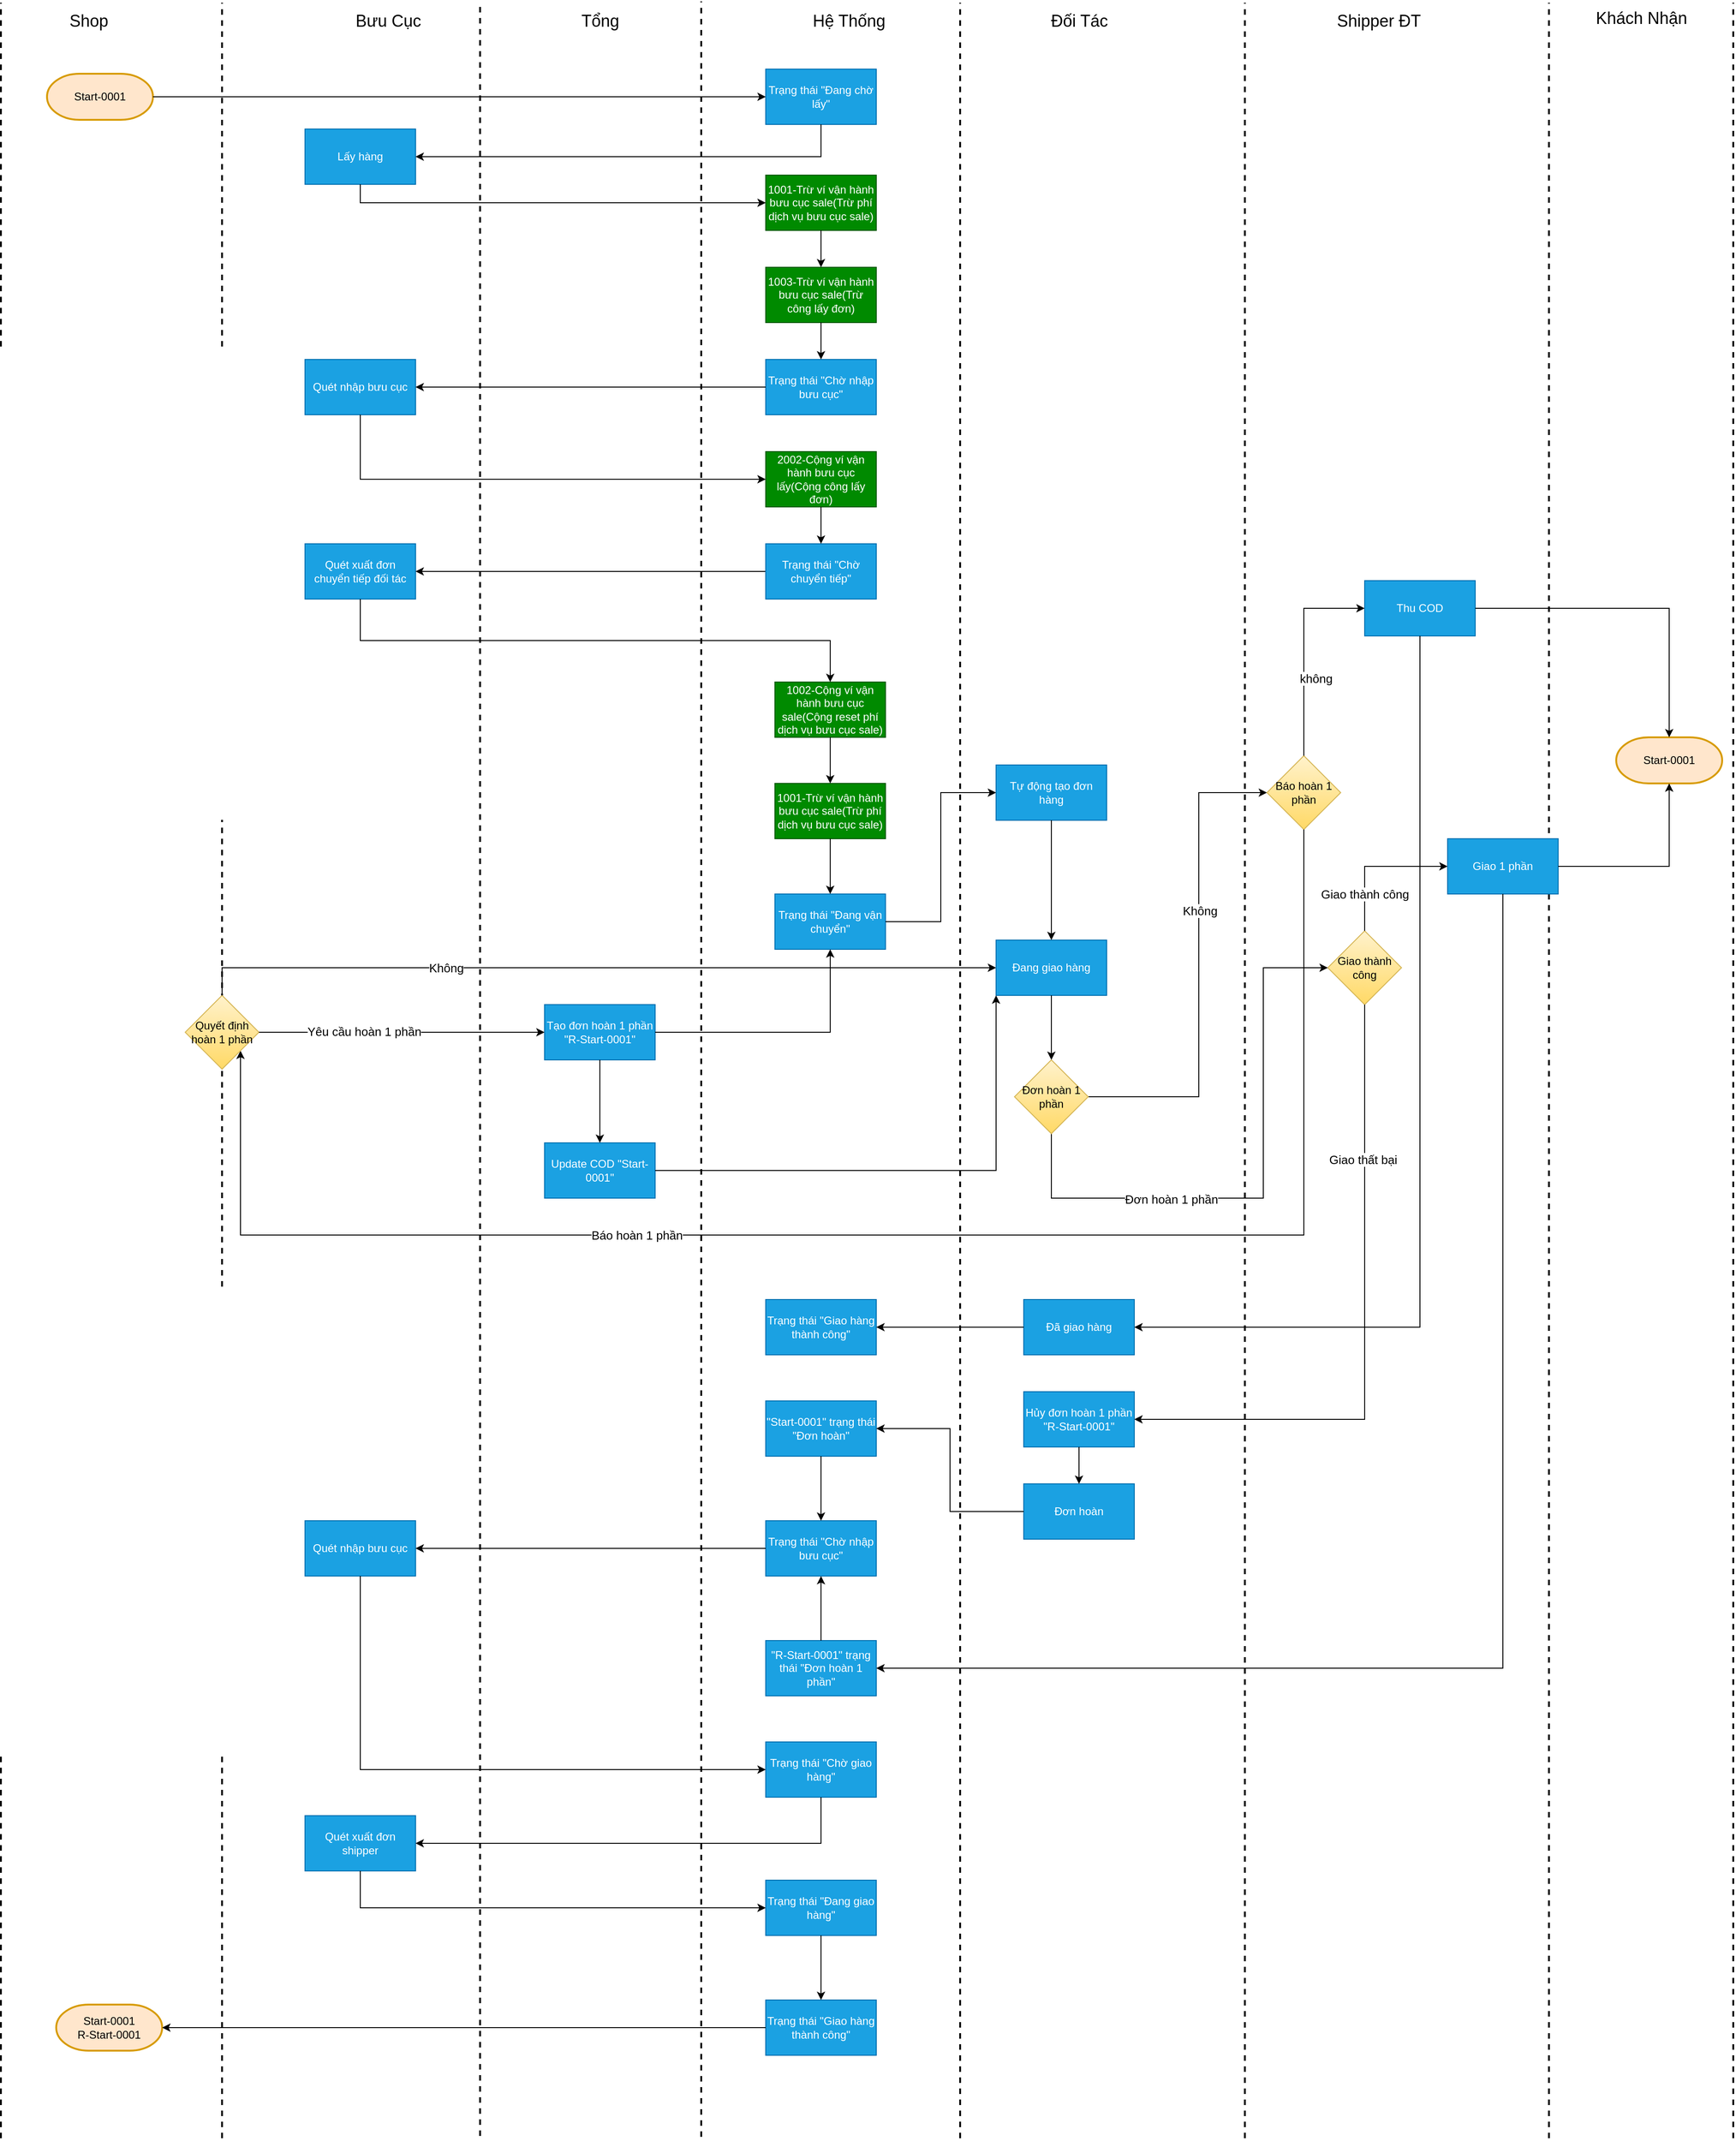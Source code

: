 <mxfile version="22.0.2" type="device">
  <diagram id="vsvYQdFWJ4DdqGJXs5j1" name="Trang-1">
    <mxGraphModel dx="1276" dy="606" grid="1" gridSize="10" guides="1" tooltips="1" connect="1" arrows="1" fold="1" page="1" pageScale="1" pageWidth="827" pageHeight="1169" math="0" shadow="0">
      <root>
        <mxCell id="0" />
        <mxCell id="1" parent="0" />
        <mxCell id="6ZxEwk8CFZcRqp-UA7ZT-1" value="&lt;font style=&quot;font-size: 18px;&quot;&gt;Khách Nhận&lt;/font&gt;" style="text;html=1;align=center;verticalAlign=middle;resizable=0;points=[];autosize=1;strokeColor=none;fillColor=none;" parent="1" vertex="1">
          <mxGeometry x="1920" width="120" height="40" as="geometry" />
        </mxCell>
        <mxCell id="6ZxEwk8CFZcRqp-UA7ZT-2" value="" style="endArrow=none;dashed=1;html=1;rounded=0;strokeWidth=2;" parent="1" edge="1">
          <mxGeometry width="50" height="50" relative="1" as="geometry">
            <mxPoint x="200" y="2320" as="sourcePoint" />
            <mxPoint x="200" y="3" as="targetPoint" />
          </mxGeometry>
        </mxCell>
        <mxCell id="6ZxEwk8CFZcRqp-UA7ZT-3" value="&lt;font style=&quot;font-size: 18px;&quot;&gt;Shop&lt;/font&gt;" style="text;html=1;align=center;verticalAlign=middle;resizable=0;points=[];autosize=1;strokeColor=none;fillColor=none;" parent="1" vertex="1">
          <mxGeometry x="260" y="3" width="70" height="40" as="geometry" />
        </mxCell>
        <mxCell id="6ZxEwk8CFZcRqp-UA7ZT-4" value="" style="endArrow=none;dashed=1;html=1;rounded=0;strokeWidth=2;" parent="1" edge="1">
          <mxGeometry width="50" height="50" relative="1" as="geometry">
            <mxPoint x="440" y="2320" as="sourcePoint" />
            <mxPoint x="440" y="3" as="targetPoint" />
          </mxGeometry>
        </mxCell>
        <mxCell id="6ZxEwk8CFZcRqp-UA7ZT-5" value="&lt;font style=&quot;font-size: 18px;&quot;&gt;Shipper ĐT&lt;/font&gt;" style="text;html=1;align=center;verticalAlign=middle;resizable=0;points=[];autosize=1;strokeColor=none;fillColor=none;" parent="1" vertex="1">
          <mxGeometry x="1640" y="3" width="110" height="40" as="geometry" />
        </mxCell>
        <mxCell id="6ZxEwk8CFZcRqp-UA7ZT-6" value="" style="endArrow=none;dashed=1;html=1;rounded=0;strokeWidth=2;" parent="1" edge="1">
          <mxGeometry width="50" height="50" relative="1" as="geometry">
            <mxPoint x="720" y="2317.5" as="sourcePoint" />
            <mxPoint x="720" y="2.5" as="targetPoint" />
          </mxGeometry>
        </mxCell>
        <mxCell id="6ZxEwk8CFZcRqp-UA7ZT-7" value="&lt;font style=&quot;font-size: 18px;&quot;&gt;Đối Tác&lt;/font&gt;" style="text;html=1;align=center;verticalAlign=middle;resizable=0;points=[];autosize=1;strokeColor=none;fillColor=none;" parent="1" vertex="1">
          <mxGeometry x="1325" y="3" width="90" height="40" as="geometry" />
        </mxCell>
        <mxCell id="6ZxEwk8CFZcRqp-UA7ZT-8" value="" style="endArrow=none;dashed=1;html=1;rounded=0;strokeWidth=2;" parent="1" edge="1">
          <mxGeometry width="50" height="50" relative="1" as="geometry">
            <mxPoint x="960" y="2318.5" as="sourcePoint" />
            <mxPoint x="960" y="1.5" as="targetPoint" />
          </mxGeometry>
        </mxCell>
        <mxCell id="6ZxEwk8CFZcRqp-UA7ZT-9" value="&lt;font style=&quot;font-size: 18px;&quot;&gt;Hệ Thống&lt;/font&gt;" style="text;html=1;align=center;verticalAlign=middle;resizable=0;points=[];autosize=1;strokeColor=none;fillColor=none;" parent="1" vertex="1">
          <mxGeometry x="1070" y="3" width="100" height="40" as="geometry" />
        </mxCell>
        <mxCell id="6ZxEwk8CFZcRqp-UA7ZT-10" value="" style="endArrow=none;dashed=1;html=1;rounded=0;strokeWidth=2;" parent="1" edge="1">
          <mxGeometry width="50" height="50" relative="1" as="geometry">
            <mxPoint x="1241" y="2320" as="sourcePoint" />
            <mxPoint x="1241" y="3" as="targetPoint" />
          </mxGeometry>
        </mxCell>
        <mxCell id="6ZxEwk8CFZcRqp-UA7ZT-11" value="&lt;font style=&quot;font-size: 18px;&quot;&gt;Tổng&lt;/font&gt;" style="text;html=1;align=center;verticalAlign=middle;resizable=0;points=[];autosize=1;strokeColor=none;fillColor=none;" parent="1" vertex="1">
          <mxGeometry x="820" y="3" width="60" height="40" as="geometry" />
        </mxCell>
        <mxCell id="6ZxEwk8CFZcRqp-UA7ZT-12" value="" style="endArrow=none;dashed=1;html=1;rounded=0;strokeWidth=2;" parent="1" edge="1">
          <mxGeometry width="50" height="50" relative="1" as="geometry">
            <mxPoint x="1550" y="2320" as="sourcePoint" />
            <mxPoint x="1550" y="3" as="targetPoint" />
          </mxGeometry>
        </mxCell>
        <mxCell id="6ZxEwk8CFZcRqp-UA7ZT-13" value="&lt;font style=&quot;font-size: 18px;&quot;&gt;Bưu Cục&lt;/font&gt;" style="text;html=1;align=center;verticalAlign=middle;resizable=0;points=[];autosize=1;strokeColor=none;fillColor=none;" parent="1" vertex="1">
          <mxGeometry x="575" y="3" width="90" height="40" as="geometry" />
        </mxCell>
        <mxCell id="6ZxEwk8CFZcRqp-UA7ZT-20" value="Start-0001" style="strokeWidth=2;html=1;shape=mxgraph.flowchart.terminator;whiteSpace=wrap;fillColor=#ffe6cc;strokeColor=#d79b00;" parent="1" vertex="1">
          <mxGeometry x="250" y="80" width="115" height="50" as="geometry" />
        </mxCell>
        <mxCell id="6ZxEwk8CFZcRqp-UA7ZT-22" value="Trạng thái &quot;Đang chờ lấy&quot;" style="rounded=0;whiteSpace=wrap;html=1;fillColor=#1ba1e2;fontColor=#ffffff;strokeColor=#006EAF;" parent="1" vertex="1">
          <mxGeometry x="1030" y="75" width="120" height="60" as="geometry" />
        </mxCell>
        <mxCell id="6ZxEwk8CFZcRqp-UA7ZT-23" value="" style="endArrow=classic;html=1;rounded=0;exitX=1;exitY=0.5;exitDx=0;exitDy=0;exitPerimeter=0;entryX=0;entryY=0.5;entryDx=0;entryDy=0;" parent="1" source="6ZxEwk8CFZcRqp-UA7ZT-20" target="6ZxEwk8CFZcRqp-UA7ZT-22" edge="1">
          <mxGeometry width="50" height="50" relative="1" as="geometry">
            <mxPoint x="700" y="240" as="sourcePoint" />
            <mxPoint x="1170" y="100" as="targetPoint" />
          </mxGeometry>
        </mxCell>
        <mxCell id="6ZxEwk8CFZcRqp-UA7ZT-24" value="Lấy hàng" style="rounded=0;whiteSpace=wrap;html=1;fillColor=#1ba1e2;fontColor=#ffffff;strokeColor=#006EAF;" parent="1" vertex="1">
          <mxGeometry x="530" y="140" width="120" height="60" as="geometry" />
        </mxCell>
        <mxCell id="6ZxEwk8CFZcRqp-UA7ZT-25" value="" style="endArrow=classic;html=1;rounded=0;exitX=0.5;exitY=1;exitDx=0;exitDy=0;entryX=1;entryY=0.5;entryDx=0;entryDy=0;edgeStyle=orthogonalEdgeStyle;" parent="1" source="6ZxEwk8CFZcRqp-UA7ZT-22" target="6ZxEwk8CFZcRqp-UA7ZT-24" edge="1">
          <mxGeometry width="50" height="50" relative="1" as="geometry">
            <mxPoint x="1400" y="240" as="sourcePoint" />
            <mxPoint x="1450" y="190" as="targetPoint" />
          </mxGeometry>
        </mxCell>
        <mxCell id="6ZxEwk8CFZcRqp-UA7ZT-26" value="1001-Trừ ví vận hành bưu cục sale(Trừ phí dịch vụ bưu cục sale)" style="rounded=0;whiteSpace=wrap;html=1;fillColor=#008a00;strokeColor=#005700;fontColor=#ffffff;" parent="1" vertex="1">
          <mxGeometry x="1030" y="190" width="120" height="60" as="geometry" />
        </mxCell>
        <mxCell id="6ZxEwk8CFZcRqp-UA7ZT-27" value="" style="endArrow=classic;html=1;rounded=0;entryX=0;entryY=0.5;entryDx=0;entryDy=0;exitX=0.5;exitY=1;exitDx=0;exitDy=0;edgeStyle=orthogonalEdgeStyle;" parent="1" source="6ZxEwk8CFZcRqp-UA7ZT-24" target="6ZxEwk8CFZcRqp-UA7ZT-26" edge="1">
          <mxGeometry width="50" height="50" relative="1" as="geometry">
            <mxPoint x="1700" y="150" as="sourcePoint" />
            <mxPoint x="1750" y="100" as="targetPoint" />
            <Array as="points">
              <mxPoint x="590" y="220" />
            </Array>
          </mxGeometry>
        </mxCell>
        <mxCell id="6ZxEwk8CFZcRqp-UA7ZT-28" value="1003-Trừ ví vận hành bưu cục sale(Trừ công lấy đơn)" style="rounded=0;whiteSpace=wrap;html=1;fillColor=#008a00;strokeColor=#005700;fontColor=#ffffff;" parent="1" vertex="1">
          <mxGeometry x="1030" y="290" width="120" height="60" as="geometry" />
        </mxCell>
        <mxCell id="6ZxEwk8CFZcRqp-UA7ZT-29" value="" style="endArrow=classic;html=1;rounded=0;entryX=0.5;entryY=0;entryDx=0;entryDy=0;exitX=0.5;exitY=1;exitDx=0;exitDy=0;" parent="1" source="6ZxEwk8CFZcRqp-UA7ZT-26" target="6ZxEwk8CFZcRqp-UA7ZT-28" edge="1">
          <mxGeometry width="50" height="50" relative="1" as="geometry">
            <mxPoint x="1700" y="250" as="sourcePoint" />
            <mxPoint x="1750" y="200" as="targetPoint" />
          </mxGeometry>
        </mxCell>
        <mxCell id="6ZxEwk8CFZcRqp-UA7ZT-30" value="Trạng thái &quot;Chờ nhập bưu cục&quot;" style="rounded=0;whiteSpace=wrap;html=1;fillColor=#1ba1e2;fontColor=#ffffff;strokeColor=#006EAF;" parent="1" vertex="1">
          <mxGeometry x="1030" y="390" width="120" height="60" as="geometry" />
        </mxCell>
        <mxCell id="6ZxEwk8CFZcRqp-UA7ZT-31" value="" style="endArrow=classic;html=1;rounded=0;exitX=0.5;exitY=1;exitDx=0;exitDy=0;entryX=0.5;entryY=0;entryDx=0;entryDy=0;" parent="1" source="6ZxEwk8CFZcRqp-UA7ZT-28" target="6ZxEwk8CFZcRqp-UA7ZT-30" edge="1">
          <mxGeometry width="50" height="50" relative="1" as="geometry">
            <mxPoint x="1500" y="250" as="sourcePoint" />
            <mxPoint x="1550" y="200" as="targetPoint" />
          </mxGeometry>
        </mxCell>
        <mxCell id="6ZxEwk8CFZcRqp-UA7ZT-32" value="Quét nhập bưu cục" style="rounded=0;whiteSpace=wrap;html=1;fillColor=#1ba1e2;fontColor=#ffffff;strokeColor=#006EAF;" parent="1" vertex="1">
          <mxGeometry x="530" y="390" width="120" height="60" as="geometry" />
        </mxCell>
        <mxCell id="6ZxEwk8CFZcRqp-UA7ZT-33" value="" style="endArrow=classic;html=1;rounded=0;entryX=1;entryY=0.5;entryDx=0;entryDy=0;exitX=0;exitY=0.5;exitDx=0;exitDy=0;" parent="1" source="6ZxEwk8CFZcRqp-UA7ZT-30" target="6ZxEwk8CFZcRqp-UA7ZT-32" edge="1">
          <mxGeometry width="50" height="50" relative="1" as="geometry">
            <mxPoint x="1200" y="420" as="sourcePoint" />
            <mxPoint x="1550" y="300" as="targetPoint" />
          </mxGeometry>
        </mxCell>
        <mxCell id="6ZxEwk8CFZcRqp-UA7ZT-34" value="2002-Cộng ví vận hành bưu cục lấy(Cộng công lấy đơn)" style="rounded=0;whiteSpace=wrap;html=1;fillColor=#008a00;strokeColor=#005700;fontColor=#ffffff;" parent="1" vertex="1">
          <mxGeometry x="1030" y="490" width="120" height="60" as="geometry" />
        </mxCell>
        <mxCell id="6ZxEwk8CFZcRqp-UA7ZT-35" value="" style="endArrow=classic;html=1;rounded=0;exitX=0.5;exitY=1;exitDx=0;exitDy=0;entryX=0;entryY=0.5;entryDx=0;entryDy=0;edgeStyle=orthogonalEdgeStyle;" parent="1" source="6ZxEwk8CFZcRqp-UA7ZT-32" target="6ZxEwk8CFZcRqp-UA7ZT-34" edge="1">
          <mxGeometry width="50" height="50" relative="1" as="geometry">
            <mxPoint x="1500" y="550" as="sourcePoint" />
            <mxPoint x="1550" y="500" as="targetPoint" />
          </mxGeometry>
        </mxCell>
        <mxCell id="6ZxEwk8CFZcRqp-UA7ZT-36" value="Quét xuất đơn chuyển tiếp đối tác" style="rounded=0;whiteSpace=wrap;html=1;fillColor=#1ba1e2;fontColor=#ffffff;strokeColor=#006EAF;" parent="1" vertex="1">
          <mxGeometry x="530" y="590" width="120" height="60" as="geometry" />
        </mxCell>
        <mxCell id="6ZxEwk8CFZcRqp-UA7ZT-37" value="" style="endArrow=classic;html=1;rounded=0;exitX=0;exitY=0.5;exitDx=0;exitDy=0;entryX=1;entryY=0.5;entryDx=0;entryDy=0;" parent="1" source="6ZxEwk8CFZcRqp-UA7ZT-44" target="6ZxEwk8CFZcRqp-UA7ZT-36" edge="1">
          <mxGeometry width="50" height="50" relative="1" as="geometry">
            <mxPoint x="1500" y="650" as="sourcePoint" />
            <mxPoint x="1550" y="600" as="targetPoint" />
          </mxGeometry>
        </mxCell>
        <mxCell id="6ZxEwk8CFZcRqp-UA7ZT-38" value="1002-Cộng ví vận hành bưu cục sale(Cộng reset phí dịch vụ bưu cục sale)" style="rounded=0;whiteSpace=wrap;html=1;fillColor=#008a00;strokeColor=#005700;fontColor=#ffffff;" parent="1" vertex="1">
          <mxGeometry x="1040" y="740" width="120" height="60" as="geometry" />
        </mxCell>
        <mxCell id="6ZxEwk8CFZcRqp-UA7ZT-39" value="1001-Trừ ví vận hành bưu cục sale(Trừ phí dịch vụ bưu cục sale)" style="rounded=0;whiteSpace=wrap;html=1;fillColor=#008a00;strokeColor=#005700;fontColor=#ffffff;" parent="1" vertex="1">
          <mxGeometry x="1040" y="850" width="120" height="60" as="geometry" />
        </mxCell>
        <mxCell id="6ZxEwk8CFZcRqp-UA7ZT-40" value="" style="endArrow=classic;html=1;rounded=0;exitX=0.5;exitY=1;exitDx=0;exitDy=0;entryX=0.5;entryY=0;entryDx=0;entryDy=0;edgeStyle=orthogonalEdgeStyle;" parent="1" source="6ZxEwk8CFZcRqp-UA7ZT-36" target="6ZxEwk8CFZcRqp-UA7ZT-38" edge="1">
          <mxGeometry width="50" height="50" relative="1" as="geometry">
            <mxPoint x="1500" y="750" as="sourcePoint" />
            <mxPoint x="1550" y="700" as="targetPoint" />
          </mxGeometry>
        </mxCell>
        <mxCell id="6ZxEwk8CFZcRqp-UA7ZT-41" value="" style="endArrow=classic;html=1;rounded=0;exitX=0.5;exitY=1;exitDx=0;exitDy=0;entryX=0.5;entryY=0;entryDx=0;entryDy=0;" parent="1" source="6ZxEwk8CFZcRqp-UA7ZT-38" target="6ZxEwk8CFZcRqp-UA7ZT-39" edge="1">
          <mxGeometry width="50" height="50" relative="1" as="geometry">
            <mxPoint x="1500" y="750" as="sourcePoint" />
            <mxPoint x="1270" y="870" as="targetPoint" />
          </mxGeometry>
        </mxCell>
        <mxCell id="6ZxEwk8CFZcRqp-UA7ZT-42" value="Trạng thái &quot;Đang vận chuyển&quot;" style="rounded=0;whiteSpace=wrap;html=1;fillColor=#1ba1e2;fontColor=#ffffff;strokeColor=#006EAF;" parent="1" vertex="1">
          <mxGeometry x="1040" y="970" width="120" height="60" as="geometry" />
        </mxCell>
        <mxCell id="6ZxEwk8CFZcRqp-UA7ZT-43" value="" style="endArrow=classic;html=1;rounded=0;exitX=0.5;exitY=1;exitDx=0;exitDy=0;entryX=0.5;entryY=0;entryDx=0;entryDy=0;" parent="1" source="6ZxEwk8CFZcRqp-UA7ZT-39" target="6ZxEwk8CFZcRqp-UA7ZT-42" edge="1">
          <mxGeometry width="50" height="50" relative="1" as="geometry">
            <mxPoint x="1500" y="1050" as="sourcePoint" />
            <mxPoint x="1550" y="1000" as="targetPoint" />
          </mxGeometry>
        </mxCell>
        <mxCell id="6ZxEwk8CFZcRqp-UA7ZT-44" value="Trạng thái &quot;Chờ chuyển tiếp&quot;" style="rounded=0;whiteSpace=wrap;html=1;fillColor=#1ba1e2;fontColor=#ffffff;strokeColor=#006EAF;" parent="1" vertex="1">
          <mxGeometry x="1030" y="590" width="120" height="60" as="geometry" />
        </mxCell>
        <mxCell id="6ZxEwk8CFZcRqp-UA7ZT-45" value="" style="endArrow=classic;html=1;rounded=0;exitX=0.5;exitY=1;exitDx=0;exitDy=0;entryX=0.5;entryY=0;entryDx=0;entryDy=0;" parent="1" source="6ZxEwk8CFZcRqp-UA7ZT-34" target="6ZxEwk8CFZcRqp-UA7ZT-44" edge="1">
          <mxGeometry width="50" height="50" relative="1" as="geometry">
            <mxPoint x="1500" y="650" as="sourcePoint" />
            <mxPoint x="1550" y="600" as="targetPoint" />
          </mxGeometry>
        </mxCell>
        <mxCell id="6ZxEwk8CFZcRqp-UA7ZT-46" value="Tự động tạo đơn hàng" style="rounded=0;whiteSpace=wrap;html=1;fillColor=#1ba1e2;fontColor=#ffffff;strokeColor=#006EAF;" parent="1" vertex="1">
          <mxGeometry x="1280" y="830" width="120" height="60" as="geometry" />
        </mxCell>
        <mxCell id="6ZxEwk8CFZcRqp-UA7ZT-47" value="" style="endArrow=classic;html=1;rounded=0;entryX=0;entryY=0.5;entryDx=0;entryDy=0;edgeStyle=orthogonalEdgeStyle;exitX=1;exitY=0.5;exitDx=0;exitDy=0;" parent="1" source="6ZxEwk8CFZcRqp-UA7ZT-42" target="6ZxEwk8CFZcRqp-UA7ZT-46" edge="1">
          <mxGeometry width="50" height="50" relative="1" as="geometry">
            <mxPoint x="1320" y="1000" as="sourcePoint" />
            <mxPoint x="1510" y="1000" as="targetPoint" />
          </mxGeometry>
        </mxCell>
        <mxCell id="6ZxEwk8CFZcRqp-UA7ZT-49" value="" style="endArrow=classic;html=1;rounded=0;exitX=1;exitY=0.5;exitDx=0;exitDy=0;entryX=0;entryY=0.5;entryDx=0;entryDy=0;edgeStyle=orthogonalEdgeStyle;strokeWidth=1;" parent="1" source="6ZxEwk8CFZcRqp-UA7ZT-85" target="6ZxEwk8CFZcRqp-UA7ZT-56" edge="1">
          <mxGeometry width="50" height="50" relative="1" as="geometry">
            <mxPoint x="1640" y="1050" as="sourcePoint" />
            <mxPoint x="1840" y="860" as="targetPoint" />
            <Array as="points">
              <mxPoint x="1500" y="1190" />
              <mxPoint x="1500" y="860" />
            </Array>
          </mxGeometry>
        </mxCell>
        <mxCell id="6ZxEwk8CFZcRqp-UA7ZT-87" value="&lt;font style=&quot;font-size: 13px;&quot;&gt;Không&lt;/font&gt;" style="edgeLabel;html=1;align=center;verticalAlign=middle;resizable=0;points=[];" parent="6ZxEwk8CFZcRqp-UA7ZT-49" vertex="1" connectable="0">
          <mxGeometry x="0.017" y="-1" relative="1" as="geometry">
            <mxPoint y="-56" as="offset" />
          </mxGeometry>
        </mxCell>
        <mxCell id="6ZxEwk8CFZcRqp-UA7ZT-50" value="" style="endArrow=none;dashed=1;html=1;rounded=0;strokeWidth=2;" parent="1" edge="1">
          <mxGeometry width="50" height="50" relative="1" as="geometry">
            <mxPoint x="1880" y="2320" as="sourcePoint" />
            <mxPoint x="1880" y="3" as="targetPoint" />
          </mxGeometry>
        </mxCell>
        <mxCell id="6ZxEwk8CFZcRqp-UA7ZT-51" value="" style="endArrow=none;dashed=1;html=1;rounded=0;strokeWidth=2;" parent="1" edge="1">
          <mxGeometry width="50" height="50" relative="1" as="geometry">
            <mxPoint x="2080" y="2320" as="sourcePoint" />
            <mxPoint x="2080" y="3" as="targetPoint" />
          </mxGeometry>
        </mxCell>
        <mxCell id="6ZxEwk8CFZcRqp-UA7ZT-56" value="Báo hoàn 1 phần" style="rhombus;whiteSpace=wrap;html=1;fillColor=#fff2cc;strokeColor=#d6b656;gradientColor=#ffd966;" parent="1" vertex="1">
          <mxGeometry x="1574" y="820" width="80" height="80" as="geometry" />
        </mxCell>
        <mxCell id="6ZxEwk8CFZcRqp-UA7ZT-57" value="" style="endArrow=classic;html=1;rounded=0;exitX=0.5;exitY=0;exitDx=0;exitDy=0;entryX=0;entryY=0.5;entryDx=0;entryDy=0;edgeStyle=orthogonalEdgeStyle;" parent="1" source="6ZxEwk8CFZcRqp-UA7ZT-56" target="6ZxEwk8CFZcRqp-UA7ZT-97" edge="1">
          <mxGeometry width="50" height="50" relative="1" as="geometry">
            <mxPoint x="1990" y="940" as="sourcePoint" />
            <mxPoint x="1970" y="860" as="targetPoint" />
          </mxGeometry>
        </mxCell>
        <mxCell id="6ZxEwk8CFZcRqp-UA7ZT-59" value="&lt;font style=&quot;font-size: 13px;&quot;&gt;không&lt;/font&gt;" style="edgeLabel;html=1;align=center;verticalAlign=middle;resizable=0;points=[];" parent="6ZxEwk8CFZcRqp-UA7ZT-57" vertex="1" connectable="0">
          <mxGeometry x="-0.258" relative="1" as="geometry">
            <mxPoint x="13" as="offset" />
          </mxGeometry>
        </mxCell>
        <mxCell id="6ZxEwk8CFZcRqp-UA7ZT-58" value="Start-0001" style="strokeWidth=2;html=1;shape=mxgraph.flowchart.terminator;whiteSpace=wrap;fillColor=#ffe6cc;strokeColor=#d79b00;" parent="1" vertex="1">
          <mxGeometry x="1953" y="800" width="115" height="50" as="geometry" />
        </mxCell>
        <mxCell id="6ZxEwk8CFZcRqp-UA7ZT-60" value="" style="endArrow=classic;html=1;rounded=0;exitX=0.5;exitY=1;exitDx=0;exitDy=0;edgeStyle=orthogonalEdgeStyle;entryX=1;entryY=1;entryDx=0;entryDy=0;" parent="1" source="6ZxEwk8CFZcRqp-UA7ZT-56" target="6ZxEwk8CFZcRqp-UA7ZT-63" edge="1">
          <mxGeometry width="50" height="50" relative="1" as="geometry">
            <mxPoint x="1950" y="1000" as="sourcePoint" />
            <mxPoint x="440" y="1170" as="targetPoint" />
            <Array as="points">
              <mxPoint x="1614" y="1340" />
              <mxPoint x="460" y="1340" />
            </Array>
          </mxGeometry>
        </mxCell>
        <mxCell id="6ZxEwk8CFZcRqp-UA7ZT-61" value="&lt;font style=&quot;font-size: 13px;&quot;&gt;Báo hoàn 1 phần&lt;/font&gt;" style="edgeLabel;html=1;align=center;verticalAlign=middle;resizable=0;points=[];" parent="6ZxEwk8CFZcRqp-UA7ZT-60" vertex="1" connectable="0">
          <mxGeometry x="-0.187" y="1" relative="1" as="geometry">
            <mxPoint x="-435" y="-1" as="offset" />
          </mxGeometry>
        </mxCell>
        <mxCell id="6ZxEwk8CFZcRqp-UA7ZT-63" value="Quyết định hoàn 1 phần" style="rhombus;whiteSpace=wrap;html=1;fillColor=#fff2cc;strokeColor=#d6b656;gradientColor=#ffd966;" parent="1" vertex="1">
          <mxGeometry x="400" y="1080" width="80" height="80" as="geometry" />
        </mxCell>
        <mxCell id="6ZxEwk8CFZcRqp-UA7ZT-64" value="" style="endArrow=classic;html=1;rounded=0;entryX=0;entryY=0.5;entryDx=0;entryDy=0;edgeStyle=orthogonalEdgeStyle;" parent="1" target="6ZxEwk8CFZcRqp-UA7ZT-65" edge="1">
          <mxGeometry width="50" height="50" relative="1" as="geometry">
            <mxPoint x="440" y="1080" as="sourcePoint" />
            <mxPoint x="1240" y="1060" as="targetPoint" />
            <Array as="points">
              <mxPoint x="440" y="1050" />
            </Array>
          </mxGeometry>
        </mxCell>
        <mxCell id="6ZxEwk8CFZcRqp-UA7ZT-67" value="&lt;font style=&quot;font-size: 13px;&quot;&gt;Không&lt;/font&gt;" style="edgeLabel;html=1;align=center;verticalAlign=middle;resizable=0;points=[];" parent="6ZxEwk8CFZcRqp-UA7ZT-64" vertex="1" connectable="0">
          <mxGeometry x="-0.374" relative="1" as="geometry">
            <mxPoint as="offset" />
          </mxGeometry>
        </mxCell>
        <mxCell id="6ZxEwk8CFZcRqp-UA7ZT-65" value="Đang giao hàng" style="rounded=0;whiteSpace=wrap;html=1;fillColor=#1ba1e2;fontColor=#ffffff;strokeColor=#006EAF;" parent="1" vertex="1">
          <mxGeometry x="1280" y="1020" width="120" height="60" as="geometry" />
        </mxCell>
        <mxCell id="6ZxEwk8CFZcRqp-UA7ZT-66" value="" style="endArrow=classic;html=1;rounded=0;exitX=0.5;exitY=1;exitDx=0;exitDy=0;" parent="1" source="6ZxEwk8CFZcRqp-UA7ZT-46" target="6ZxEwk8CFZcRqp-UA7ZT-65" edge="1">
          <mxGeometry width="50" height="50" relative="1" as="geometry">
            <mxPoint x="1720" y="1000" as="sourcePoint" />
            <mxPoint x="1770" y="950" as="targetPoint" />
          </mxGeometry>
        </mxCell>
        <mxCell id="6ZxEwk8CFZcRqp-UA7ZT-68" value="" style="endArrow=classic;html=1;rounded=0;exitX=1;exitY=0.5;exitDx=0;exitDy=0;entryX=0;entryY=0.5;entryDx=0;entryDy=0;edgeStyle=orthogonalEdgeStyle;" parent="1" source="6ZxEwk8CFZcRqp-UA7ZT-63" target="6ZxEwk8CFZcRqp-UA7ZT-72" edge="1">
          <mxGeometry width="50" height="50" relative="1" as="geometry">
            <mxPoint x="740" y="1020" as="sourcePoint" />
            <mxPoint x="440" y="1280" as="targetPoint" />
          </mxGeometry>
        </mxCell>
        <mxCell id="6ZxEwk8CFZcRqp-UA7ZT-69" value="&lt;font style=&quot;font-size: 13px;&quot;&gt;Yêu cầu hoàn 1 phần&lt;/font&gt;" style="edgeLabel;html=1;align=center;verticalAlign=middle;resizable=0;points=[];" parent="6ZxEwk8CFZcRqp-UA7ZT-68" vertex="1" connectable="0">
          <mxGeometry x="-0.263" y="1" relative="1" as="geometry">
            <mxPoint as="offset" />
          </mxGeometry>
        </mxCell>
        <mxCell id="6ZxEwk8CFZcRqp-UA7ZT-70" value="Update COD &quot;Start-0001&quot;" style="rounded=0;whiteSpace=wrap;html=1;fillColor=#1ba1e2;fontColor=#ffffff;strokeColor=#006EAF;" parent="1" vertex="1">
          <mxGeometry x="790" y="1240" width="120" height="60" as="geometry" />
        </mxCell>
        <mxCell id="6ZxEwk8CFZcRqp-UA7ZT-72" value="Tạo đơn hoàn 1 phần &quot;R-Start-0001&quot;" style="rounded=0;whiteSpace=wrap;html=1;fillColor=#1ba1e2;fontColor=#ffffff;strokeColor=#006EAF;" parent="1" vertex="1">
          <mxGeometry x="790" y="1090" width="120" height="60" as="geometry" />
        </mxCell>
        <mxCell id="6ZxEwk8CFZcRqp-UA7ZT-73" value="" style="endArrow=classic;html=1;rounded=0;exitX=0.5;exitY=1;exitDx=0;exitDy=0;entryX=0.5;entryY=0;entryDx=0;entryDy=0;" parent="1" source="6ZxEwk8CFZcRqp-UA7ZT-72" target="6ZxEwk8CFZcRqp-UA7ZT-70" edge="1">
          <mxGeometry width="50" height="50" relative="1" as="geometry">
            <mxPoint x="830" y="1170" as="sourcePoint" />
            <mxPoint x="870" y="1210" as="targetPoint" />
          </mxGeometry>
        </mxCell>
        <mxCell id="6ZxEwk8CFZcRqp-UA7ZT-76" value="" style="endArrow=classic;html=1;rounded=0;exitX=1;exitY=0.5;exitDx=0;exitDy=0;entryX=0.5;entryY=1;entryDx=0;entryDy=0;edgeStyle=orthogonalEdgeStyle;" parent="1" source="6ZxEwk8CFZcRqp-UA7ZT-72" target="6ZxEwk8CFZcRqp-UA7ZT-42" edge="1">
          <mxGeometry width="50" height="50" relative="1" as="geometry">
            <mxPoint x="1100" y="1450" as="sourcePoint" />
            <mxPoint x="1190" y="1370" as="targetPoint" />
          </mxGeometry>
        </mxCell>
        <mxCell id="6ZxEwk8CFZcRqp-UA7ZT-78" value="" style="endArrow=classic;html=1;rounded=0;exitX=1;exitY=0.5;exitDx=0;exitDy=0;entryX=0;entryY=1;entryDx=0;entryDy=0;edgeStyle=orthogonalEdgeStyle;" parent="1" source="6ZxEwk8CFZcRqp-UA7ZT-70" target="6ZxEwk8CFZcRqp-UA7ZT-65" edge="1">
          <mxGeometry width="50" height="50" relative="1" as="geometry">
            <mxPoint x="1340" y="1170" as="sourcePoint" />
            <mxPoint x="1280" y="1110" as="targetPoint" />
          </mxGeometry>
        </mxCell>
        <mxCell id="6ZxEwk8CFZcRqp-UA7ZT-79" value="Giao thành công" style="rhombus;whiteSpace=wrap;html=1;fillColor=#fff2cc;strokeColor=#d6b656;gradientColor=#ffd966;" parent="1" vertex="1">
          <mxGeometry x="1640" y="1010" width="80" height="80" as="geometry" />
        </mxCell>
        <mxCell id="6ZxEwk8CFZcRqp-UA7ZT-80" value="" style="endArrow=classic;html=1;rounded=0;exitX=0.5;exitY=1;exitDx=0;exitDy=0;entryX=0;entryY=0.5;entryDx=0;entryDy=0;edgeStyle=orthogonalEdgeStyle;" parent="1" source="6ZxEwk8CFZcRqp-UA7ZT-85" target="6ZxEwk8CFZcRqp-UA7ZT-79" edge="1">
          <mxGeometry width="50" height="50" relative="1" as="geometry">
            <mxPoint x="1640" y="1070" as="sourcePoint" />
            <mxPoint x="1690" y="1020" as="targetPoint" />
            <Array as="points">
              <mxPoint x="1570" y="1300" />
            </Array>
          </mxGeometry>
        </mxCell>
        <mxCell id="6ZxEwk8CFZcRqp-UA7ZT-88" value="&lt;font style=&quot;font-size: 13px;&quot;&gt;Đơn hoàn 1 phần&lt;/font&gt;" style="edgeLabel;html=1;align=center;verticalAlign=middle;resizable=0;points=[];" parent="6ZxEwk8CFZcRqp-UA7ZT-80" vertex="1" connectable="0">
          <mxGeometry x="0.041" relative="1" as="geometry">
            <mxPoint x="-100" y="23" as="offset" />
          </mxGeometry>
        </mxCell>
        <mxCell id="6ZxEwk8CFZcRqp-UA7ZT-83" value="" style="endArrow=classic;html=1;rounded=0;exitX=0.5;exitY=1;exitDx=0;exitDy=0;entryX=1;entryY=0.5;entryDx=0;entryDy=0;edgeStyle=orthogonalEdgeStyle;" parent="1" source="6ZxEwk8CFZcRqp-UA7ZT-79" target="6ZxEwk8CFZcRqp-UA7ZT-90" edge="1">
          <mxGeometry width="50" height="50" relative="1" as="geometry">
            <mxPoint x="1840" y="1270" as="sourcePoint" />
            <mxPoint x="1890" y="1500" as="targetPoint" />
          </mxGeometry>
        </mxCell>
        <mxCell id="g8PS3NxbniQ8ytrqz7fN-3" value="&lt;font style=&quot;font-size: 13px;&quot;&gt;Giao thất bại&lt;/font&gt;" style="edgeLabel;html=1;align=center;verticalAlign=middle;resizable=0;points=[];" parent="6ZxEwk8CFZcRqp-UA7ZT-83" vertex="1" connectable="0">
          <mxGeometry x="-0.522" y="-2" relative="1" as="geometry">
            <mxPoint as="offset" />
          </mxGeometry>
        </mxCell>
        <mxCell id="6ZxEwk8CFZcRqp-UA7ZT-85" value="Đơn hoàn 1 phần" style="rhombus;whiteSpace=wrap;html=1;fillColor=#fff2cc;strokeColor=#d6b656;gradientColor=#ffd966;" parent="1" vertex="1">
          <mxGeometry x="1300" y="1150" width="80" height="80" as="geometry" />
        </mxCell>
        <mxCell id="6ZxEwk8CFZcRqp-UA7ZT-86" value="" style="endArrow=classic;html=1;rounded=0;entryX=0.5;entryY=0;entryDx=0;entryDy=0;exitX=0.5;exitY=1;exitDx=0;exitDy=0;" parent="1" source="6ZxEwk8CFZcRqp-UA7ZT-65" target="6ZxEwk8CFZcRqp-UA7ZT-85" edge="1">
          <mxGeometry width="50" height="50" relative="1" as="geometry">
            <mxPoint x="1540" y="1170" as="sourcePoint" />
            <mxPoint x="1590" y="1120" as="targetPoint" />
          </mxGeometry>
        </mxCell>
        <mxCell id="6ZxEwk8CFZcRqp-UA7ZT-90" value="Hủy đơn hoàn 1 phần &quot;R-Start-0001&quot;" style="rounded=0;whiteSpace=wrap;html=1;fillColor=#1ba1e2;fontColor=#ffffff;strokeColor=#006EAF;" parent="1" vertex="1">
          <mxGeometry x="1310" y="1510" width="120" height="60" as="geometry" />
        </mxCell>
        <mxCell id="6ZxEwk8CFZcRqp-UA7ZT-91" value="Đơn hoàn" style="rounded=0;whiteSpace=wrap;html=1;fillColor=#1ba1e2;fontColor=#ffffff;strokeColor=#006EAF;" parent="1" vertex="1">
          <mxGeometry x="1310" y="1610" width="120" height="60" as="geometry" />
        </mxCell>
        <mxCell id="6ZxEwk8CFZcRqp-UA7ZT-92" value="" style="endArrow=classic;html=1;rounded=0;exitX=0.5;exitY=1;exitDx=0;exitDy=0;entryX=0.5;entryY=0;entryDx=0;entryDy=0;" parent="1" source="6ZxEwk8CFZcRqp-UA7ZT-90" target="6ZxEwk8CFZcRqp-UA7ZT-91" edge="1">
          <mxGeometry width="50" height="50" relative="1" as="geometry">
            <mxPoint x="1640" y="1370" as="sourcePoint" />
            <mxPoint x="1690" y="1320" as="targetPoint" />
          </mxGeometry>
        </mxCell>
        <mxCell id="6ZxEwk8CFZcRqp-UA7ZT-93" value="&quot;R-Start-0001&quot; trạng thái &quot;Đơn hoàn 1 phần&quot;" style="rounded=0;whiteSpace=wrap;html=1;fillColor=#1ba1e2;fontColor=#ffffff;strokeColor=#006EAF;" parent="1" vertex="1">
          <mxGeometry x="1030" y="1780" width="120" height="60" as="geometry" />
        </mxCell>
        <mxCell id="6ZxEwk8CFZcRqp-UA7ZT-97" value="Thu COD" style="rounded=0;whiteSpace=wrap;html=1;fillColor=#1ba1e2;fontColor=#ffffff;strokeColor=#006EAF;" parent="1" vertex="1">
          <mxGeometry x="1680" y="630" width="120" height="60" as="geometry" />
        </mxCell>
        <mxCell id="6ZxEwk8CFZcRqp-UA7ZT-99" value="Trạng thái &quot;Giao hàng thành công&quot;" style="rounded=0;whiteSpace=wrap;html=1;fillColor=#1ba1e2;fontColor=#ffffff;strokeColor=#006EAF;" parent="1" vertex="1">
          <mxGeometry x="1030" y="1410" width="120" height="60" as="geometry" />
        </mxCell>
        <mxCell id="6ZxEwk8CFZcRqp-UA7ZT-100" value="Đã giao hàng" style="rounded=0;whiteSpace=wrap;html=1;fillColor=#1ba1e2;fontColor=#ffffff;strokeColor=#006EAF;" parent="1" vertex="1">
          <mxGeometry x="1310" y="1410" width="120" height="60" as="geometry" />
        </mxCell>
        <mxCell id="6ZxEwk8CFZcRqp-UA7ZT-101" value="" style="endArrow=classic;html=1;rounded=0;exitX=0.5;exitY=1;exitDx=0;exitDy=0;entryX=1;entryY=0.5;entryDx=0;entryDy=0;edgeStyle=orthogonalEdgeStyle;" parent="1" source="6ZxEwk8CFZcRqp-UA7ZT-97" target="6ZxEwk8CFZcRqp-UA7ZT-100" edge="1">
          <mxGeometry width="50" height="50" relative="1" as="geometry">
            <mxPoint x="1660" y="1170" as="sourcePoint" />
            <mxPoint x="1710" y="1120" as="targetPoint" />
          </mxGeometry>
        </mxCell>
        <mxCell id="6ZxEwk8CFZcRqp-UA7ZT-102" value="" style="endArrow=classic;html=1;rounded=0;exitX=0;exitY=0.5;exitDx=0;exitDy=0;entryX=1;entryY=0.5;entryDx=0;entryDy=0;" parent="1" source="6ZxEwk8CFZcRqp-UA7ZT-100" target="6ZxEwk8CFZcRqp-UA7ZT-99" edge="1">
          <mxGeometry width="50" height="50" relative="1" as="geometry">
            <mxPoint x="1660" y="1370" as="sourcePoint" />
            <mxPoint x="1710" y="1320" as="targetPoint" />
          </mxGeometry>
        </mxCell>
        <mxCell id="6ZxEwk8CFZcRqp-UA7ZT-105" value="" style="endArrow=classic;html=1;rounded=0;entryX=0.5;entryY=0;entryDx=0;entryDy=0;entryPerimeter=0;exitX=1;exitY=0.5;exitDx=0;exitDy=0;edgeStyle=orthogonalEdgeStyle;" parent="1" source="6ZxEwk8CFZcRqp-UA7ZT-97" target="6ZxEwk8CFZcRqp-UA7ZT-58" edge="1">
          <mxGeometry width="50" height="50" relative="1" as="geometry">
            <mxPoint x="2160" y="880" as="sourcePoint" />
            <mxPoint x="1990" y="870" as="targetPoint" />
          </mxGeometry>
        </mxCell>
        <mxCell id="g8PS3NxbniQ8ytrqz7fN-5" value="" style="endArrow=classic;html=1;rounded=0;exitX=0.5;exitY=0;exitDx=0;exitDy=0;entryX=0;entryY=0.5;entryDx=0;entryDy=0;edgeStyle=orthogonalEdgeStyle;" parent="1" source="6ZxEwk8CFZcRqp-UA7ZT-79" target="g8PS3NxbniQ8ytrqz7fN-10" edge="1">
          <mxGeometry width="50" height="50" relative="1" as="geometry">
            <mxPoint x="1990" y="1280" as="sourcePoint" />
            <mxPoint x="1980" y="1170" as="targetPoint" />
          </mxGeometry>
        </mxCell>
        <mxCell id="g8PS3NxbniQ8ytrqz7fN-6" value="&lt;font style=&quot;font-size: 13px;&quot;&gt;Giao thành công&lt;/font&gt;" style="edgeLabel;html=1;align=center;verticalAlign=middle;resizable=0;points=[];" parent="g8PS3NxbniQ8ytrqz7fN-5" vertex="1" connectable="0">
          <mxGeometry x="0.184" y="-2" relative="1" as="geometry">
            <mxPoint x="-25" y="28" as="offset" />
          </mxGeometry>
        </mxCell>
        <mxCell id="g8PS3NxbniQ8ytrqz7fN-8" value="&quot;Start-0001&quot; trạng thái &quot;Đơn hoàn&quot;" style="rounded=0;whiteSpace=wrap;html=1;fillColor=#1ba1e2;fontColor=#ffffff;strokeColor=#006EAF;" parent="1" vertex="1">
          <mxGeometry x="1030" y="1520" width="120" height="60" as="geometry" />
        </mxCell>
        <mxCell id="g8PS3NxbniQ8ytrqz7fN-9" value="" style="endArrow=classic;html=1;rounded=0;exitX=0;exitY=0.5;exitDx=0;exitDy=0;entryX=1;entryY=0.5;entryDx=0;entryDy=0;edgeStyle=orthogonalEdgeStyle;" parent="1" source="6ZxEwk8CFZcRqp-UA7ZT-91" target="g8PS3NxbniQ8ytrqz7fN-8" edge="1">
          <mxGeometry width="50" height="50" relative="1" as="geometry">
            <mxPoint x="1390" y="1780" as="sourcePoint" />
            <mxPoint x="1440" y="1730" as="targetPoint" />
          </mxGeometry>
        </mxCell>
        <mxCell id="g8PS3NxbniQ8ytrqz7fN-10" value="Giao 1 phần" style="rounded=0;whiteSpace=wrap;html=1;fillColor=#1ba1e2;fontColor=#ffffff;strokeColor=#006EAF;" parent="1" vertex="1">
          <mxGeometry x="1770" y="910" width="120" height="60" as="geometry" />
        </mxCell>
        <mxCell id="g8PS3NxbniQ8ytrqz7fN-11" value="" style="endArrow=classic;html=1;rounded=0;exitX=1;exitY=0.5;exitDx=0;exitDy=0;entryX=0.5;entryY=1;entryDx=0;entryDy=0;entryPerimeter=0;edgeStyle=orthogonalEdgeStyle;" parent="1" source="g8PS3NxbniQ8ytrqz7fN-10" target="6ZxEwk8CFZcRqp-UA7ZT-58" edge="1">
          <mxGeometry width="50" height="50" relative="1" as="geometry">
            <mxPoint x="1890" y="1080" as="sourcePoint" />
            <mxPoint x="1940" y="1030" as="targetPoint" />
          </mxGeometry>
        </mxCell>
        <mxCell id="g8PS3NxbniQ8ytrqz7fN-12" value="" style="endArrow=classic;html=1;rounded=0;exitX=0.5;exitY=1;exitDx=0;exitDy=0;entryX=1;entryY=0.5;entryDx=0;entryDy=0;edgeStyle=orthogonalEdgeStyle;" parent="1" source="g8PS3NxbniQ8ytrqz7fN-10" target="6ZxEwk8CFZcRqp-UA7ZT-93" edge="1">
          <mxGeometry width="50" height="50" relative="1" as="geometry">
            <mxPoint x="1890" y="1280" as="sourcePoint" />
            <mxPoint x="1940" y="1230" as="targetPoint" />
          </mxGeometry>
        </mxCell>
        <mxCell id="g8PS3NxbniQ8ytrqz7fN-13" value="Quét nhập bưu cục" style="rounded=0;whiteSpace=wrap;html=1;fillColor=#1ba1e2;fontColor=#ffffff;strokeColor=#006EAF;" parent="1" vertex="1">
          <mxGeometry x="530" y="1650" width="120" height="60" as="geometry" />
        </mxCell>
        <mxCell id="g8PS3NxbniQ8ytrqz7fN-16" value="Trạng thái &quot;Chờ nhập bưu cục&quot;" style="rounded=0;whiteSpace=wrap;html=1;fillColor=#1ba1e2;fontColor=#ffffff;strokeColor=#006EAF;" parent="1" vertex="1">
          <mxGeometry x="1030" y="1650" width="120" height="60" as="geometry" />
        </mxCell>
        <mxCell id="g8PS3NxbniQ8ytrqz7fN-17" value="" style="endArrow=classic;html=1;rounded=0;exitX=0.5;exitY=0;exitDx=0;exitDy=0;entryX=0.5;entryY=1;entryDx=0;entryDy=0;" parent="1" source="6ZxEwk8CFZcRqp-UA7ZT-93" target="g8PS3NxbniQ8ytrqz7fN-16" edge="1">
          <mxGeometry width="50" height="50" relative="1" as="geometry">
            <mxPoint x="1040" y="1980" as="sourcePoint" />
            <mxPoint x="1030" y="1650" as="targetPoint" />
          </mxGeometry>
        </mxCell>
        <mxCell id="g8PS3NxbniQ8ytrqz7fN-18" value="" style="endArrow=classic;html=1;rounded=0;exitX=0.5;exitY=1;exitDx=0;exitDy=0;entryX=0.5;entryY=0;entryDx=0;entryDy=0;edgeStyle=orthogonalEdgeStyle;" parent="1" source="g8PS3NxbniQ8ytrqz7fN-8" target="g8PS3NxbniQ8ytrqz7fN-16" edge="1">
          <mxGeometry width="50" height="50" relative="1" as="geometry">
            <mxPoint x="1040" y="1980" as="sourcePoint" />
            <mxPoint x="1090" y="1930" as="targetPoint" />
          </mxGeometry>
        </mxCell>
        <mxCell id="g8PS3NxbniQ8ytrqz7fN-19" value="" style="endArrow=classic;html=1;rounded=0;exitX=0;exitY=0.5;exitDx=0;exitDy=0;entryX=1;entryY=0.5;entryDx=0;entryDy=0;" parent="1" source="g8PS3NxbniQ8ytrqz7fN-16" target="g8PS3NxbniQ8ytrqz7fN-13" edge="1">
          <mxGeometry width="50" height="50" relative="1" as="geometry">
            <mxPoint x="940" y="1880" as="sourcePoint" />
            <mxPoint x="990" y="1830" as="targetPoint" />
          </mxGeometry>
        </mxCell>
        <mxCell id="g8PS3NxbniQ8ytrqz7fN-20" value="Trạng thái &quot;Chờ giao hàng&quot;" style="rounded=0;whiteSpace=wrap;html=1;fillColor=#1ba1e2;fontColor=#ffffff;strokeColor=#006EAF;" parent="1" vertex="1">
          <mxGeometry x="1030" y="1890" width="120" height="60" as="geometry" />
        </mxCell>
        <mxCell id="g8PS3NxbniQ8ytrqz7fN-21" value="" style="endArrow=classic;html=1;rounded=0;exitX=0.5;exitY=1;exitDx=0;exitDy=0;entryX=0;entryY=0.5;entryDx=0;entryDy=0;edgeStyle=orthogonalEdgeStyle;" parent="1" source="g8PS3NxbniQ8ytrqz7fN-13" target="g8PS3NxbniQ8ytrqz7fN-20" edge="1">
          <mxGeometry width="50" height="50" relative="1" as="geometry">
            <mxPoint x="940" y="1980" as="sourcePoint" />
            <mxPoint x="990" y="1930" as="targetPoint" />
          </mxGeometry>
        </mxCell>
        <mxCell id="g8PS3NxbniQ8ytrqz7fN-22" value="Quét xuất đơn shipper" style="rounded=0;whiteSpace=wrap;html=1;fillColor=#1ba1e2;fontColor=#ffffff;strokeColor=#006EAF;" parent="1" vertex="1">
          <mxGeometry x="530" y="1970" width="120" height="60" as="geometry" />
        </mxCell>
        <mxCell id="g8PS3NxbniQ8ytrqz7fN-23" value="Trạng thái &quot;Đang giao hàng&quot;" style="rounded=0;whiteSpace=wrap;html=1;fillColor=#1ba1e2;fontColor=#ffffff;strokeColor=#006EAF;" parent="1" vertex="1">
          <mxGeometry x="1030" y="2040" width="120" height="60" as="geometry" />
        </mxCell>
        <mxCell id="g8PS3NxbniQ8ytrqz7fN-24" value="" style="endArrow=classic;html=1;rounded=0;exitX=0.5;exitY=1;exitDx=0;exitDy=0;entryX=1;entryY=0.5;entryDx=0;entryDy=0;edgeStyle=orthogonalEdgeStyle;" parent="1" source="g8PS3NxbniQ8ytrqz7fN-20" target="g8PS3NxbniQ8ytrqz7fN-22" edge="1">
          <mxGeometry width="50" height="50" relative="1" as="geometry">
            <mxPoint x="940" y="2080" as="sourcePoint" />
            <mxPoint x="990" y="2030" as="targetPoint" />
          </mxGeometry>
        </mxCell>
        <mxCell id="g8PS3NxbniQ8ytrqz7fN-25" value="" style="endArrow=classic;html=1;rounded=0;exitX=0.5;exitY=1;exitDx=0;exitDy=0;entryX=0;entryY=0.5;entryDx=0;entryDy=0;edgeStyle=orthogonalEdgeStyle;" parent="1" source="g8PS3NxbniQ8ytrqz7fN-22" target="g8PS3NxbniQ8ytrqz7fN-23" edge="1">
          <mxGeometry width="50" height="50" relative="1" as="geometry">
            <mxPoint x="940" y="2080" as="sourcePoint" />
            <mxPoint x="990" y="2030" as="targetPoint" />
          </mxGeometry>
        </mxCell>
        <mxCell id="g8PS3NxbniQ8ytrqz7fN-26" value="Start-0001&lt;br&gt;R-Start-0001" style="strokeWidth=2;html=1;shape=mxgraph.flowchart.terminator;whiteSpace=wrap;fillColor=#ffe6cc;strokeColor=#d79b00;" parent="1" vertex="1">
          <mxGeometry x="260" y="2175" width="115" height="50" as="geometry" />
        </mxCell>
        <mxCell id="g8PS3NxbniQ8ytrqz7fN-27" value="Trạng thái &quot;Giao hàng thành công&quot;" style="rounded=0;whiteSpace=wrap;html=1;fillColor=#1ba1e2;fontColor=#ffffff;strokeColor=#006EAF;" parent="1" vertex="1">
          <mxGeometry x="1030" y="2170" width="120" height="60" as="geometry" />
        </mxCell>
        <mxCell id="g8PS3NxbniQ8ytrqz7fN-28" value="" style="endArrow=classic;html=1;rounded=0;exitX=0.5;exitY=1;exitDx=0;exitDy=0;entryX=0.5;entryY=0;entryDx=0;entryDy=0;" parent="1" source="g8PS3NxbniQ8ytrqz7fN-23" target="g8PS3NxbniQ8ytrqz7fN-27" edge="1">
          <mxGeometry width="50" height="50" relative="1" as="geometry">
            <mxPoint x="840" y="2200" as="sourcePoint" />
            <mxPoint x="890" y="2150" as="targetPoint" />
          </mxGeometry>
        </mxCell>
        <mxCell id="g8PS3NxbniQ8ytrqz7fN-29" value="" style="endArrow=classic;html=1;rounded=0;exitX=0;exitY=0.5;exitDx=0;exitDy=0;entryX=1;entryY=0.5;entryDx=0;entryDy=0;entryPerimeter=0;" parent="1" source="g8PS3NxbniQ8ytrqz7fN-27" target="g8PS3NxbniQ8ytrqz7fN-26" edge="1">
          <mxGeometry width="50" height="50" relative="1" as="geometry">
            <mxPoint x="840" y="2200" as="sourcePoint" />
            <mxPoint x="890" y="2150" as="targetPoint" />
          </mxGeometry>
        </mxCell>
        <mxCell id="g8PS3NxbniQ8ytrqz7fN-30" style="edgeStyle=orthogonalEdgeStyle;rounded=0;orthogonalLoop=1;jettySize=auto;html=1;exitX=0.5;exitY=1;exitDx=0;exitDy=0;" parent="1" source="g8PS3NxbniQ8ytrqz7fN-23" target="g8PS3NxbniQ8ytrqz7fN-23" edge="1">
          <mxGeometry relative="1" as="geometry" />
        </mxCell>
      </root>
    </mxGraphModel>
  </diagram>
</mxfile>
